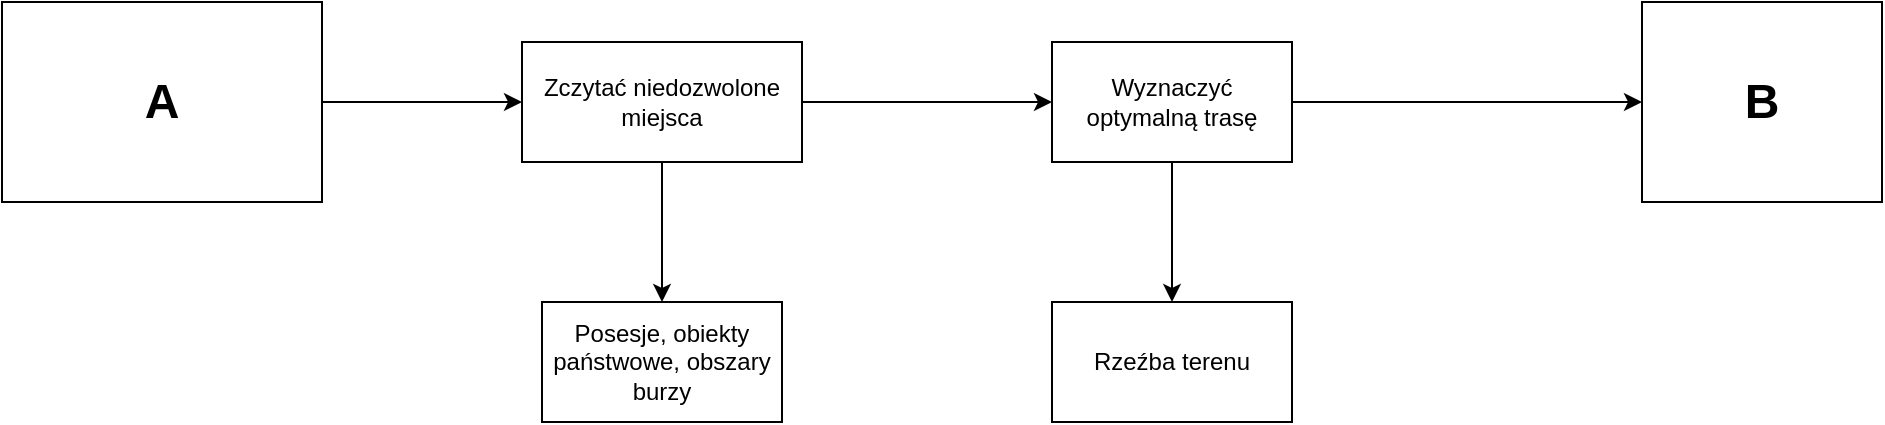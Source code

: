 <mxfile version="23.1.5" type="device">
  <diagram name="Strona-1" id="tYnvnxyxtObfktqJwsHC">
    <mxGraphModel dx="1434" dy="844" grid="1" gridSize="10" guides="1" tooltips="1" connect="1" arrows="1" fold="1" page="1" pageScale="1" pageWidth="1169" pageHeight="1654" math="0" shadow="0">
      <root>
        <mxCell id="0" />
        <mxCell id="1" parent="0" />
        <mxCell id="gh7_q-cfoUuPuVClXpGG-12" value="" style="edgeStyle=orthogonalEdgeStyle;rounded=0;orthogonalLoop=1;jettySize=auto;html=1;" edge="1" parent="1" source="gh7_q-cfoUuPuVClXpGG-1" target="gh7_q-cfoUuPuVClXpGG-6">
          <mxGeometry relative="1" as="geometry" />
        </mxCell>
        <mxCell id="gh7_q-cfoUuPuVClXpGG-1" value="&lt;h1&gt;A&lt;/h1&gt;" style="rounded=0;whiteSpace=wrap;html=1;" vertex="1" parent="1">
          <mxGeometry x="60" y="340" width="160" height="100" as="geometry" />
        </mxCell>
        <mxCell id="gh7_q-cfoUuPuVClXpGG-3" value="&lt;h1&gt;B&lt;/h1&gt;" style="rounded=0;whiteSpace=wrap;html=1;" vertex="1" parent="1">
          <mxGeometry x="880" y="340" width="120" height="100" as="geometry" />
        </mxCell>
        <mxCell id="gh7_q-cfoUuPuVClXpGG-14" value="" style="edgeStyle=orthogonalEdgeStyle;rounded=0;orthogonalLoop=1;jettySize=auto;html=1;" edge="1" parent="1" source="gh7_q-cfoUuPuVClXpGG-6" target="gh7_q-cfoUuPuVClXpGG-13">
          <mxGeometry relative="1" as="geometry" />
        </mxCell>
        <mxCell id="gh7_q-cfoUuPuVClXpGG-19" style="edgeStyle=orthogonalEdgeStyle;rounded=0;orthogonalLoop=1;jettySize=auto;html=1;" edge="1" parent="1" source="gh7_q-cfoUuPuVClXpGG-6" target="gh7_q-cfoUuPuVClXpGG-16">
          <mxGeometry relative="1" as="geometry" />
        </mxCell>
        <mxCell id="gh7_q-cfoUuPuVClXpGG-6" value="Zczytać niedozwolone miejsca" style="rounded=0;whiteSpace=wrap;html=1;" vertex="1" parent="1">
          <mxGeometry x="320" y="360" width="140" height="60" as="geometry" />
        </mxCell>
        <mxCell id="gh7_q-cfoUuPuVClXpGG-15" style="edgeStyle=orthogonalEdgeStyle;rounded=0;orthogonalLoop=1;jettySize=auto;html=1;" edge="1" parent="1" source="gh7_q-cfoUuPuVClXpGG-13" target="gh7_q-cfoUuPuVClXpGG-3">
          <mxGeometry relative="1" as="geometry" />
        </mxCell>
        <mxCell id="gh7_q-cfoUuPuVClXpGG-21" value="" style="edgeStyle=orthogonalEdgeStyle;rounded=0;orthogonalLoop=1;jettySize=auto;html=1;" edge="1" parent="1" source="gh7_q-cfoUuPuVClXpGG-13" target="gh7_q-cfoUuPuVClXpGG-20">
          <mxGeometry relative="1" as="geometry" />
        </mxCell>
        <mxCell id="gh7_q-cfoUuPuVClXpGG-13" value="Wyznaczyć optymalną trasę" style="whiteSpace=wrap;html=1;rounded=0;" vertex="1" parent="1">
          <mxGeometry x="585" y="360" width="120" height="60" as="geometry" />
        </mxCell>
        <mxCell id="gh7_q-cfoUuPuVClXpGG-16" value="Posesje, obiekty państwowe, obszary burzy" style="rounded=0;whiteSpace=wrap;html=1;" vertex="1" parent="1">
          <mxGeometry x="330" y="490" width="120" height="60" as="geometry" />
        </mxCell>
        <mxCell id="gh7_q-cfoUuPuVClXpGG-20" value="Rzeźba terenu" style="whiteSpace=wrap;html=1;rounded=0;" vertex="1" parent="1">
          <mxGeometry x="585" y="490" width="120" height="60" as="geometry" />
        </mxCell>
      </root>
    </mxGraphModel>
  </diagram>
</mxfile>

